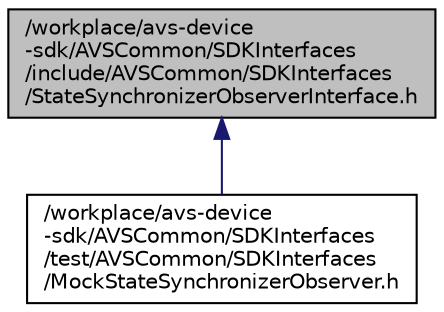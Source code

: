 digraph "/workplace/avs-device-sdk/AVSCommon/SDKInterfaces/include/AVSCommon/SDKInterfaces/StateSynchronizerObserverInterface.h"
{
  edge [fontname="Helvetica",fontsize="10",labelfontname="Helvetica",labelfontsize="10"];
  node [fontname="Helvetica",fontsize="10",shape=record];
  Node1 [label="/workplace/avs-device\l-sdk/AVSCommon/SDKInterfaces\l/include/AVSCommon/SDKInterfaces\l/StateSynchronizerObserverInterface.h",height=0.2,width=0.4,color="black", fillcolor="grey75", style="filled", fontcolor="black"];
  Node1 -> Node2 [dir="back",color="midnightblue",fontsize="10",style="solid",fontname="Helvetica"];
  Node2 [label="/workplace/avs-device\l-sdk/AVSCommon/SDKInterfaces\l/test/AVSCommon/SDKInterfaces\l/MockStateSynchronizerObserver.h",height=0.2,width=0.4,color="black", fillcolor="white", style="filled",URL="$_mock_state_synchronizer_observer_8h.html"];
}
